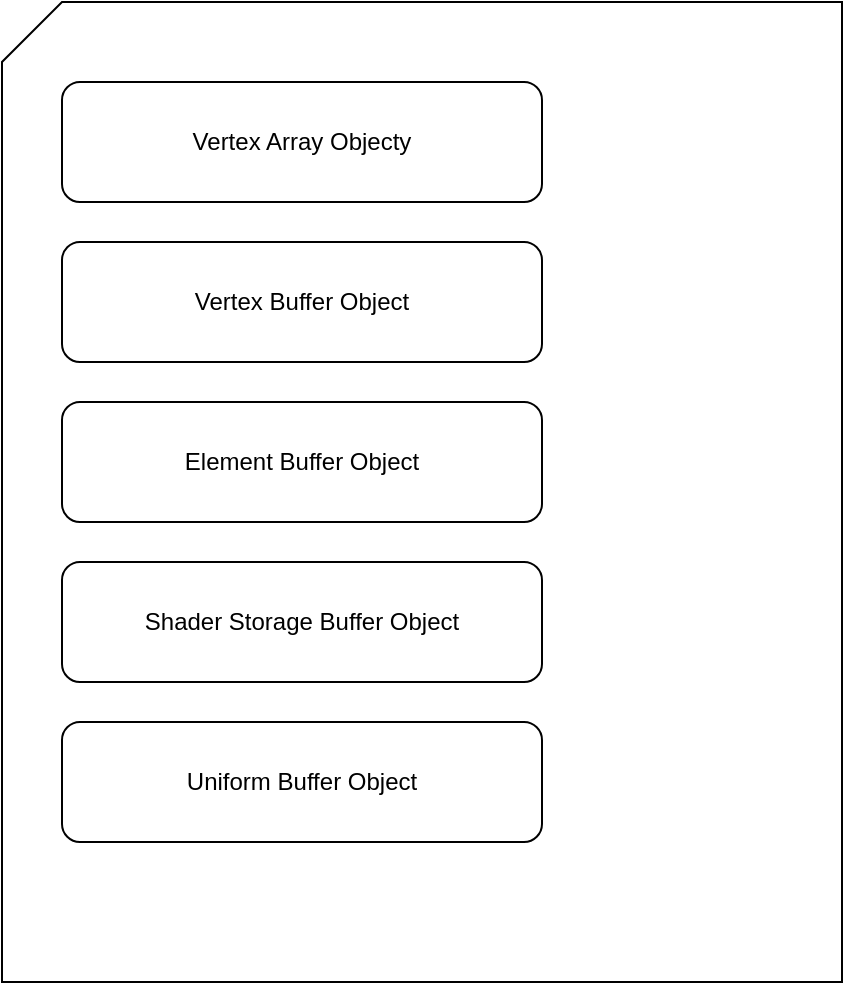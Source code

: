 <mxfile version="24.7.5" pages="5">
  <diagram name="OpenGL" id="pUDRPZtlr3oLl2O7qHht">
    <mxGraphModel dx="1195" dy="803" grid="1" gridSize="10" guides="1" tooltips="1" connect="1" arrows="1" fold="1" page="1" pageScale="1" pageWidth="827" pageHeight="1169" math="0" shadow="0">
      <root>
        <mxCell id="0" />
        <mxCell id="1" parent="0" />
        <mxCell id="PeBTL-YXJBXvIR5UZIic-1" value="" style="shape=card;whiteSpace=wrap;html=1;" vertex="1" parent="1">
          <mxGeometry x="50" y="90" width="420" height="490" as="geometry" />
        </mxCell>
        <mxCell id="PeBTL-YXJBXvIR5UZIic-2" value="Vertex Array Objecty" style="rounded=1;whiteSpace=wrap;html=1;" vertex="1" parent="1">
          <mxGeometry x="80" y="130" width="240" height="60" as="geometry" />
        </mxCell>
        <mxCell id="PeBTL-YXJBXvIR5UZIic-3" value="Vertex Buffer Object" style="rounded=1;whiteSpace=wrap;html=1;" vertex="1" parent="1">
          <mxGeometry x="80" y="210" width="240" height="60" as="geometry" />
        </mxCell>
        <mxCell id="PeBTL-YXJBXvIR5UZIic-4" value="Element Buffer Object" style="rounded=1;whiteSpace=wrap;html=1;" vertex="1" parent="1">
          <mxGeometry x="80" y="290" width="240" height="60" as="geometry" />
        </mxCell>
        <mxCell id="PeBTL-YXJBXvIR5UZIic-5" value="Shader Storage Buffer Object" style="rounded=1;whiteSpace=wrap;html=1;" vertex="1" parent="1">
          <mxGeometry x="80" y="370" width="240" height="60" as="geometry" />
        </mxCell>
        <mxCell id="PeBTL-YXJBXvIR5UZIic-6" value="Uniform Buffer Object" style="rounded=1;whiteSpace=wrap;html=1;" vertex="1" parent="1">
          <mxGeometry x="80" y="450" width="240" height="60" as="geometry" />
        </mxCell>
      </root>
    </mxGraphModel>
  </diagram>
  <diagram id="NO4bZR6rCfETgABYq7O7" name="DirectX 11">
    <mxGraphModel dx="1434" dy="964" grid="1" gridSize="10" guides="1" tooltips="1" connect="1" arrows="1" fold="1" page="1" pageScale="1" pageWidth="827" pageHeight="1169" math="0" shadow="0">
      <root>
        <mxCell id="0" />
        <mxCell id="1" parent="0" />
      </root>
    </mxGraphModel>
  </diagram>
  <diagram id="HvSNaJyHlzVxqD404kJ7" name="DirectX 12">
    <mxGraphModel dx="1434" dy="964" grid="1" gridSize="10" guides="1" tooltips="1" connect="1" arrows="1" fold="1" page="1" pageScale="1" pageWidth="827" pageHeight="1169" math="0" shadow="0">
      <root>
        <mxCell id="0" />
        <mxCell id="1" parent="0" />
      </root>
    </mxGraphModel>
  </diagram>
  <diagram id="ygsD7srOkeNmvKdRJ-ka" name="Vulkan">
    <mxGraphModel dx="1434" dy="964" grid="1" gridSize="10" guides="1" tooltips="1" connect="1" arrows="1" fold="1" page="1" pageScale="1" pageWidth="827" pageHeight="1169" math="0" shadow="0">
      <root>
        <mxCell id="0" />
        <mxCell id="1" parent="0" />
      </root>
    </mxGraphModel>
  </diagram>
  <diagram id="CmlMtK46B_GySZaJKHiP" name="Metal">
    <mxGraphModel dx="1434" dy="964" grid="1" gridSize="10" guides="1" tooltips="1" connect="1" arrows="1" fold="1" page="1" pageScale="1" pageWidth="827" pageHeight="1169" math="0" shadow="0">
      <root>
        <mxCell id="0" />
        <mxCell id="1" parent="0" />
      </root>
    </mxGraphModel>
  </diagram>
</mxfile>
